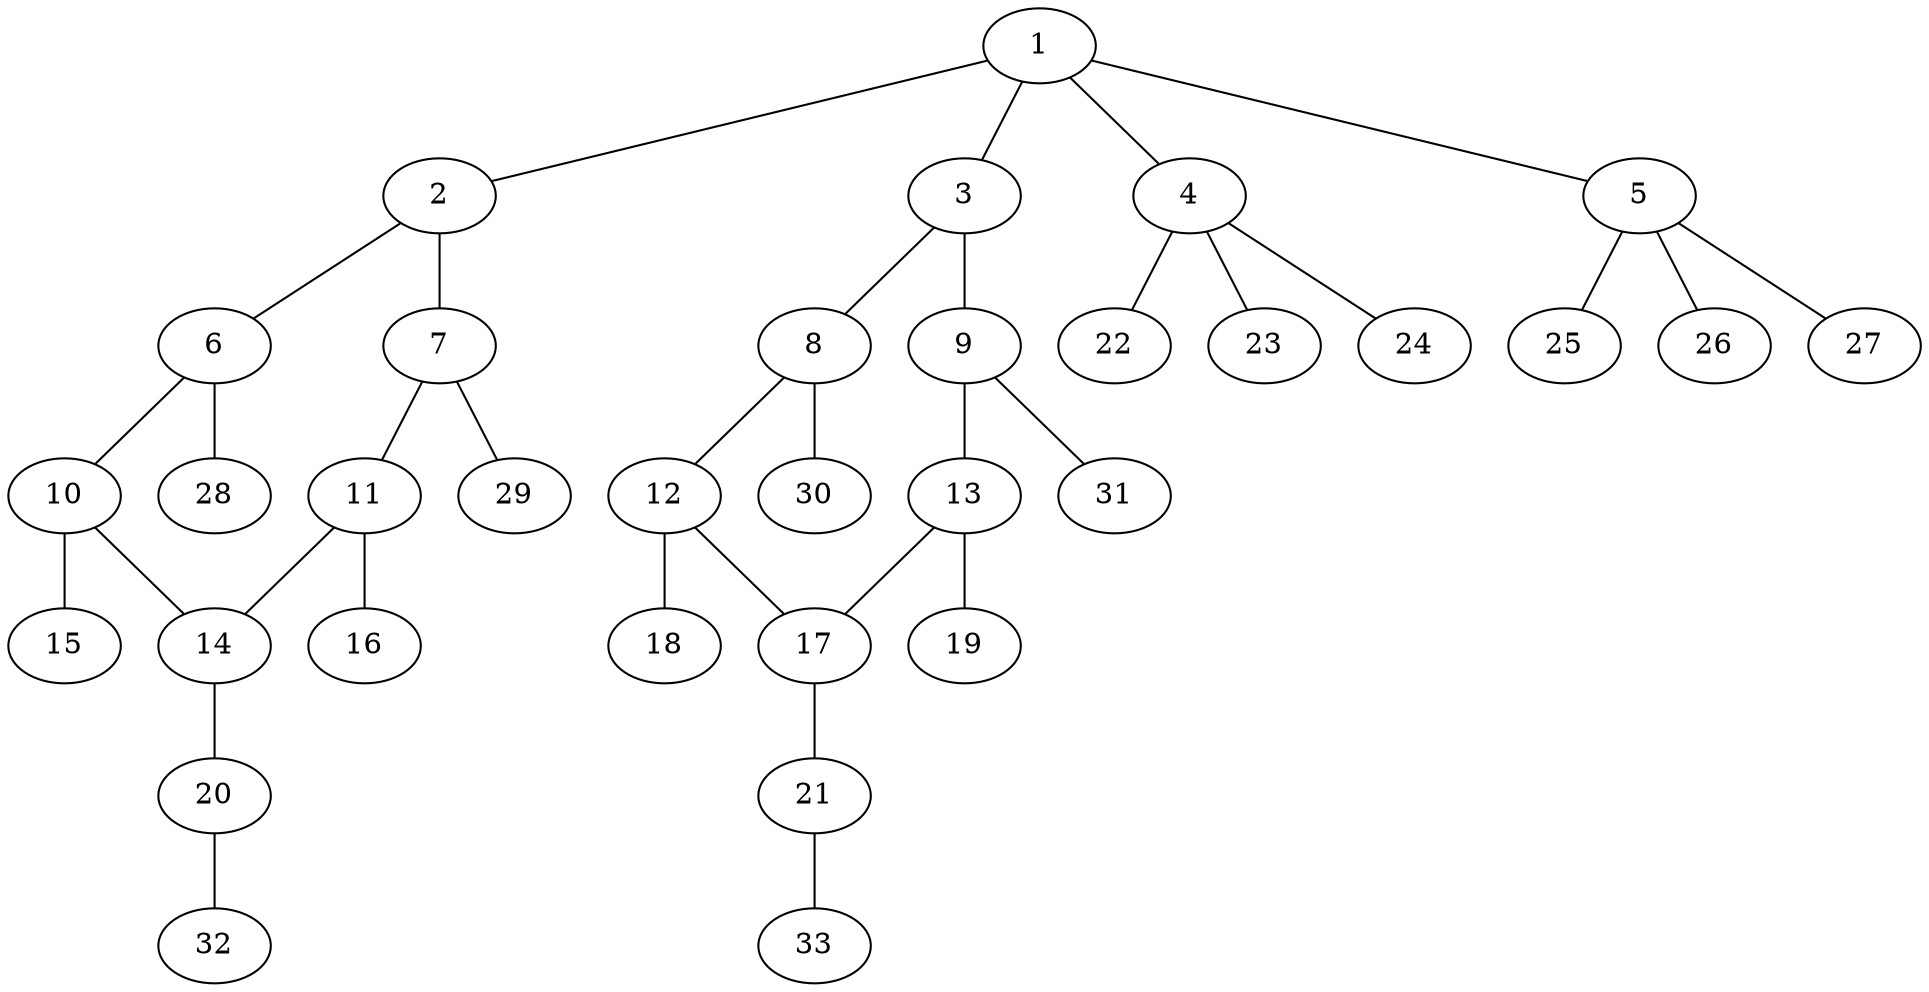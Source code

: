 graph molecule_1899 {
	1	 [chem=C];
	2	 [chem=C];
	1 -- 2	 [valence=1];
	3	 [chem=C];
	1 -- 3	 [valence=1];
	4	 [chem=C];
	1 -- 4	 [valence=1];
	5	 [chem=C];
	1 -- 5	 [valence=1];
	6	 [chem=C];
	2 -- 6	 [valence=2];
	7	 [chem=C];
	2 -- 7	 [valence=1];
	8	 [chem=C];
	3 -- 8	 [valence=2];
	9	 [chem=C];
	3 -- 9	 [valence=1];
	22	 [chem=H];
	4 -- 22	 [valence=1];
	23	 [chem=H];
	4 -- 23	 [valence=1];
	24	 [chem=H];
	4 -- 24	 [valence=1];
	25	 [chem=H];
	5 -- 25	 [valence=1];
	26	 [chem=H];
	5 -- 26	 [valence=1];
	27	 [chem=H];
	5 -- 27	 [valence=1];
	10	 [chem=C];
	6 -- 10	 [valence=1];
	28	 [chem=H];
	6 -- 28	 [valence=1];
	11	 [chem=C];
	7 -- 11	 [valence=2];
	29	 [chem=H];
	7 -- 29	 [valence=1];
	12	 [chem=C];
	8 -- 12	 [valence=1];
	30	 [chem=H];
	8 -- 30	 [valence=1];
	13	 [chem=C];
	9 -- 13	 [valence=2];
	31	 [chem=H];
	9 -- 31	 [valence=1];
	14	 [chem=C];
	10 -- 14	 [valence=2];
	15	 [chem=Br];
	10 -- 15	 [valence=1];
	11 -- 14	 [valence=1];
	16	 [chem=Br];
	11 -- 16	 [valence=1];
	17	 [chem=C];
	12 -- 17	 [valence=2];
	18	 [chem=Br];
	12 -- 18	 [valence=1];
	13 -- 17	 [valence=1];
	19	 [chem=Br];
	13 -- 19	 [valence=1];
	20	 [chem=O];
	14 -- 20	 [valence=1];
	21	 [chem=O];
	17 -- 21	 [valence=1];
	32	 [chem=H];
	20 -- 32	 [valence=1];
	33	 [chem=H];
	21 -- 33	 [valence=1];
}
